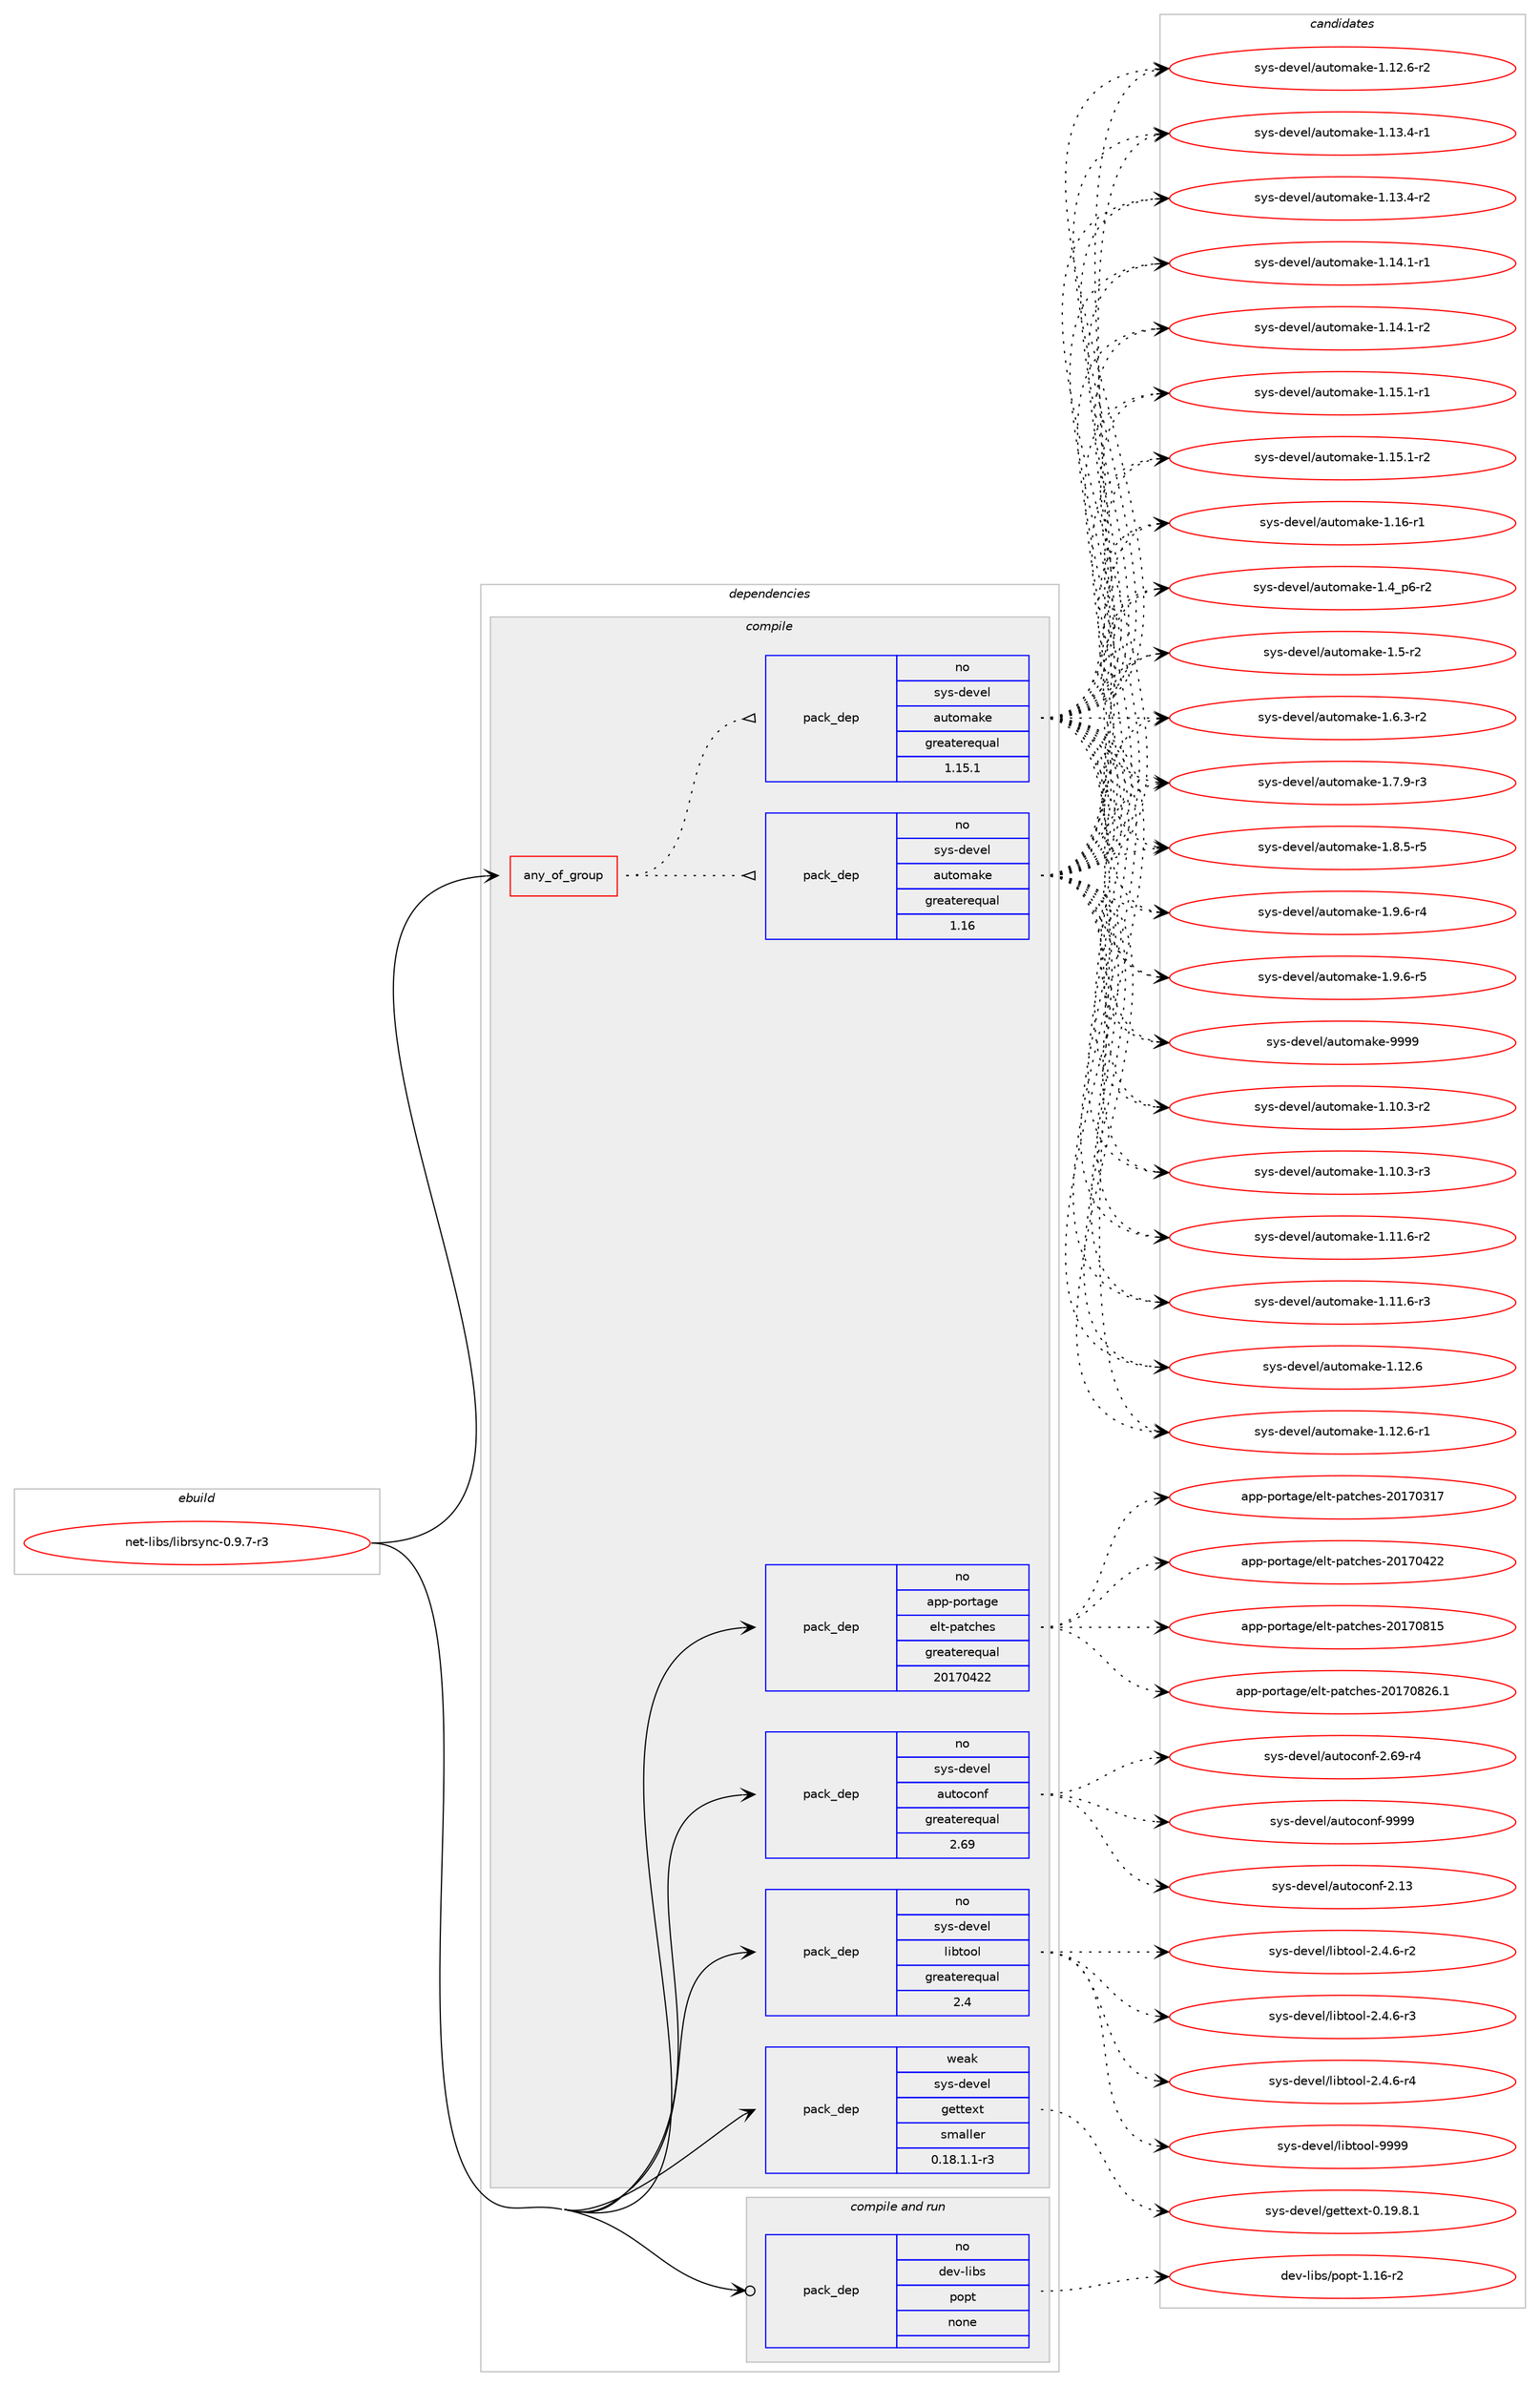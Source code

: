 digraph prolog {

# *************
# Graph options
# *************

newrank=true;
concentrate=true;
compound=true;
graph [rankdir=LR,fontname=Helvetica,fontsize=10,ranksep=1.5];#, ranksep=2.5, nodesep=0.2];
edge  [arrowhead=vee];
node  [fontname=Helvetica,fontsize=10];

# **********
# The ebuild
# **********

subgraph cluster_leftcol {
color=gray;
rank=same;
label=<<i>ebuild</i>>;
id [label="net-libs/librsync-0.9.7-r3", color=red, width=4, href="../net-libs/librsync-0.9.7-r3.svg"];
}

# ****************
# The dependencies
# ****************

subgraph cluster_midcol {
color=gray;
label=<<i>dependencies</i>>;
subgraph cluster_compile {
fillcolor="#eeeeee";
style=filled;
label=<<i>compile</i>>;
subgraph any17 {
dependency573 [label=<<TABLE BORDER="0" CELLBORDER="1" CELLSPACING="0" CELLPADDING="4"><TR><TD CELLPADDING="10">any_of_group</TD></TR></TABLE>>, shape=none, color=red];subgraph pack436 {
dependency574 [label=<<TABLE BORDER="0" CELLBORDER="1" CELLSPACING="0" CELLPADDING="4" WIDTH="220"><TR><TD ROWSPAN="6" CELLPADDING="30">pack_dep</TD></TR><TR><TD WIDTH="110">no</TD></TR><TR><TD>sys-devel</TD></TR><TR><TD>automake</TD></TR><TR><TD>greaterequal</TD></TR><TR><TD>1.16</TD></TR></TABLE>>, shape=none, color=blue];
}
dependency573:e -> dependency574:w [weight=20,style="dotted",arrowhead="oinv"];
subgraph pack437 {
dependency575 [label=<<TABLE BORDER="0" CELLBORDER="1" CELLSPACING="0" CELLPADDING="4" WIDTH="220"><TR><TD ROWSPAN="6" CELLPADDING="30">pack_dep</TD></TR><TR><TD WIDTH="110">no</TD></TR><TR><TD>sys-devel</TD></TR><TR><TD>automake</TD></TR><TR><TD>greaterequal</TD></TR><TR><TD>1.15.1</TD></TR></TABLE>>, shape=none, color=blue];
}
dependency573:e -> dependency575:w [weight=20,style="dotted",arrowhead="oinv"];
}
id:e -> dependency573:w [weight=20,style="solid",arrowhead="vee"];
subgraph pack438 {
dependency576 [label=<<TABLE BORDER="0" CELLBORDER="1" CELLSPACING="0" CELLPADDING="4" WIDTH="220"><TR><TD ROWSPAN="6" CELLPADDING="30">pack_dep</TD></TR><TR><TD WIDTH="110">no</TD></TR><TR><TD>app-portage</TD></TR><TR><TD>elt-patches</TD></TR><TR><TD>greaterequal</TD></TR><TR><TD>20170422</TD></TR></TABLE>>, shape=none, color=blue];
}
id:e -> dependency576:w [weight=20,style="solid",arrowhead="vee"];
subgraph pack439 {
dependency577 [label=<<TABLE BORDER="0" CELLBORDER="1" CELLSPACING="0" CELLPADDING="4" WIDTH="220"><TR><TD ROWSPAN="6" CELLPADDING="30">pack_dep</TD></TR><TR><TD WIDTH="110">no</TD></TR><TR><TD>sys-devel</TD></TR><TR><TD>autoconf</TD></TR><TR><TD>greaterequal</TD></TR><TR><TD>2.69</TD></TR></TABLE>>, shape=none, color=blue];
}
id:e -> dependency577:w [weight=20,style="solid",arrowhead="vee"];
subgraph pack440 {
dependency578 [label=<<TABLE BORDER="0" CELLBORDER="1" CELLSPACING="0" CELLPADDING="4" WIDTH="220"><TR><TD ROWSPAN="6" CELLPADDING="30">pack_dep</TD></TR><TR><TD WIDTH="110">no</TD></TR><TR><TD>sys-devel</TD></TR><TR><TD>libtool</TD></TR><TR><TD>greaterequal</TD></TR><TR><TD>2.4</TD></TR></TABLE>>, shape=none, color=blue];
}
id:e -> dependency578:w [weight=20,style="solid",arrowhead="vee"];
subgraph pack441 {
dependency579 [label=<<TABLE BORDER="0" CELLBORDER="1" CELLSPACING="0" CELLPADDING="4" WIDTH="220"><TR><TD ROWSPAN="6" CELLPADDING="30">pack_dep</TD></TR><TR><TD WIDTH="110">weak</TD></TR><TR><TD>sys-devel</TD></TR><TR><TD>gettext</TD></TR><TR><TD>smaller</TD></TR><TR><TD>0.18.1.1-r3</TD></TR></TABLE>>, shape=none, color=blue];
}
id:e -> dependency579:w [weight=20,style="solid",arrowhead="vee"];
}
subgraph cluster_compileandrun {
fillcolor="#eeeeee";
style=filled;
label=<<i>compile and run</i>>;
subgraph pack442 {
dependency580 [label=<<TABLE BORDER="0" CELLBORDER="1" CELLSPACING="0" CELLPADDING="4" WIDTH="220"><TR><TD ROWSPAN="6" CELLPADDING="30">pack_dep</TD></TR><TR><TD WIDTH="110">no</TD></TR><TR><TD>dev-libs</TD></TR><TR><TD>popt</TD></TR><TR><TD>none</TD></TR><TR><TD></TD></TR></TABLE>>, shape=none, color=blue];
}
id:e -> dependency580:w [weight=20,style="solid",arrowhead="odotvee"];
}
subgraph cluster_run {
fillcolor="#eeeeee";
style=filled;
label=<<i>run</i>>;
}
}

# **************
# The candidates
# **************

subgraph cluster_choices {
rank=same;
color=gray;
label=<<i>candidates</i>>;

subgraph choice436 {
color=black;
nodesep=1;
choice11512111545100101118101108479711711611110997107101454946494846514511450 [label="sys-devel/automake-1.10.3-r2", color=red, width=4,href="../sys-devel/automake-1.10.3-r2.svg"];
choice11512111545100101118101108479711711611110997107101454946494846514511451 [label="sys-devel/automake-1.10.3-r3", color=red, width=4,href="../sys-devel/automake-1.10.3-r3.svg"];
choice11512111545100101118101108479711711611110997107101454946494946544511450 [label="sys-devel/automake-1.11.6-r2", color=red, width=4,href="../sys-devel/automake-1.11.6-r2.svg"];
choice11512111545100101118101108479711711611110997107101454946494946544511451 [label="sys-devel/automake-1.11.6-r3", color=red, width=4,href="../sys-devel/automake-1.11.6-r3.svg"];
choice1151211154510010111810110847971171161111099710710145494649504654 [label="sys-devel/automake-1.12.6", color=red, width=4,href="../sys-devel/automake-1.12.6.svg"];
choice11512111545100101118101108479711711611110997107101454946495046544511449 [label="sys-devel/automake-1.12.6-r1", color=red, width=4,href="../sys-devel/automake-1.12.6-r1.svg"];
choice11512111545100101118101108479711711611110997107101454946495046544511450 [label="sys-devel/automake-1.12.6-r2", color=red, width=4,href="../sys-devel/automake-1.12.6-r2.svg"];
choice11512111545100101118101108479711711611110997107101454946495146524511449 [label="sys-devel/automake-1.13.4-r1", color=red, width=4,href="../sys-devel/automake-1.13.4-r1.svg"];
choice11512111545100101118101108479711711611110997107101454946495146524511450 [label="sys-devel/automake-1.13.4-r2", color=red, width=4,href="../sys-devel/automake-1.13.4-r2.svg"];
choice11512111545100101118101108479711711611110997107101454946495246494511449 [label="sys-devel/automake-1.14.1-r1", color=red, width=4,href="../sys-devel/automake-1.14.1-r1.svg"];
choice11512111545100101118101108479711711611110997107101454946495246494511450 [label="sys-devel/automake-1.14.1-r2", color=red, width=4,href="../sys-devel/automake-1.14.1-r2.svg"];
choice11512111545100101118101108479711711611110997107101454946495346494511449 [label="sys-devel/automake-1.15.1-r1", color=red, width=4,href="../sys-devel/automake-1.15.1-r1.svg"];
choice11512111545100101118101108479711711611110997107101454946495346494511450 [label="sys-devel/automake-1.15.1-r2", color=red, width=4,href="../sys-devel/automake-1.15.1-r2.svg"];
choice1151211154510010111810110847971171161111099710710145494649544511449 [label="sys-devel/automake-1.16-r1", color=red, width=4,href="../sys-devel/automake-1.16-r1.svg"];
choice115121115451001011181011084797117116111109971071014549465295112544511450 [label="sys-devel/automake-1.4_p6-r2", color=red, width=4,href="../sys-devel/automake-1.4_p6-r2.svg"];
choice11512111545100101118101108479711711611110997107101454946534511450 [label="sys-devel/automake-1.5-r2", color=red, width=4,href="../sys-devel/automake-1.5-r2.svg"];
choice115121115451001011181011084797117116111109971071014549465446514511450 [label="sys-devel/automake-1.6.3-r2", color=red, width=4,href="../sys-devel/automake-1.6.3-r2.svg"];
choice115121115451001011181011084797117116111109971071014549465546574511451 [label="sys-devel/automake-1.7.9-r3", color=red, width=4,href="../sys-devel/automake-1.7.9-r3.svg"];
choice115121115451001011181011084797117116111109971071014549465646534511453 [label="sys-devel/automake-1.8.5-r5", color=red, width=4,href="../sys-devel/automake-1.8.5-r5.svg"];
choice115121115451001011181011084797117116111109971071014549465746544511452 [label="sys-devel/automake-1.9.6-r4", color=red, width=4,href="../sys-devel/automake-1.9.6-r4.svg"];
choice115121115451001011181011084797117116111109971071014549465746544511453 [label="sys-devel/automake-1.9.6-r5", color=red, width=4,href="../sys-devel/automake-1.9.6-r5.svg"];
choice115121115451001011181011084797117116111109971071014557575757 [label="sys-devel/automake-9999", color=red, width=4,href="../sys-devel/automake-9999.svg"];
dependency574:e -> choice11512111545100101118101108479711711611110997107101454946494846514511450:w [style=dotted,weight="100"];
dependency574:e -> choice11512111545100101118101108479711711611110997107101454946494846514511451:w [style=dotted,weight="100"];
dependency574:e -> choice11512111545100101118101108479711711611110997107101454946494946544511450:w [style=dotted,weight="100"];
dependency574:e -> choice11512111545100101118101108479711711611110997107101454946494946544511451:w [style=dotted,weight="100"];
dependency574:e -> choice1151211154510010111810110847971171161111099710710145494649504654:w [style=dotted,weight="100"];
dependency574:e -> choice11512111545100101118101108479711711611110997107101454946495046544511449:w [style=dotted,weight="100"];
dependency574:e -> choice11512111545100101118101108479711711611110997107101454946495046544511450:w [style=dotted,weight="100"];
dependency574:e -> choice11512111545100101118101108479711711611110997107101454946495146524511449:w [style=dotted,weight="100"];
dependency574:e -> choice11512111545100101118101108479711711611110997107101454946495146524511450:w [style=dotted,weight="100"];
dependency574:e -> choice11512111545100101118101108479711711611110997107101454946495246494511449:w [style=dotted,weight="100"];
dependency574:e -> choice11512111545100101118101108479711711611110997107101454946495246494511450:w [style=dotted,weight="100"];
dependency574:e -> choice11512111545100101118101108479711711611110997107101454946495346494511449:w [style=dotted,weight="100"];
dependency574:e -> choice11512111545100101118101108479711711611110997107101454946495346494511450:w [style=dotted,weight="100"];
dependency574:e -> choice1151211154510010111810110847971171161111099710710145494649544511449:w [style=dotted,weight="100"];
dependency574:e -> choice115121115451001011181011084797117116111109971071014549465295112544511450:w [style=dotted,weight="100"];
dependency574:e -> choice11512111545100101118101108479711711611110997107101454946534511450:w [style=dotted,weight="100"];
dependency574:e -> choice115121115451001011181011084797117116111109971071014549465446514511450:w [style=dotted,weight="100"];
dependency574:e -> choice115121115451001011181011084797117116111109971071014549465546574511451:w [style=dotted,weight="100"];
dependency574:e -> choice115121115451001011181011084797117116111109971071014549465646534511453:w [style=dotted,weight="100"];
dependency574:e -> choice115121115451001011181011084797117116111109971071014549465746544511452:w [style=dotted,weight="100"];
dependency574:e -> choice115121115451001011181011084797117116111109971071014549465746544511453:w [style=dotted,weight="100"];
dependency574:e -> choice115121115451001011181011084797117116111109971071014557575757:w [style=dotted,weight="100"];
}
subgraph choice437 {
color=black;
nodesep=1;
choice11512111545100101118101108479711711611110997107101454946494846514511450 [label="sys-devel/automake-1.10.3-r2", color=red, width=4,href="../sys-devel/automake-1.10.3-r2.svg"];
choice11512111545100101118101108479711711611110997107101454946494846514511451 [label="sys-devel/automake-1.10.3-r3", color=red, width=4,href="../sys-devel/automake-1.10.3-r3.svg"];
choice11512111545100101118101108479711711611110997107101454946494946544511450 [label="sys-devel/automake-1.11.6-r2", color=red, width=4,href="../sys-devel/automake-1.11.6-r2.svg"];
choice11512111545100101118101108479711711611110997107101454946494946544511451 [label="sys-devel/automake-1.11.6-r3", color=red, width=4,href="../sys-devel/automake-1.11.6-r3.svg"];
choice1151211154510010111810110847971171161111099710710145494649504654 [label="sys-devel/automake-1.12.6", color=red, width=4,href="../sys-devel/automake-1.12.6.svg"];
choice11512111545100101118101108479711711611110997107101454946495046544511449 [label="sys-devel/automake-1.12.6-r1", color=red, width=4,href="../sys-devel/automake-1.12.6-r1.svg"];
choice11512111545100101118101108479711711611110997107101454946495046544511450 [label="sys-devel/automake-1.12.6-r2", color=red, width=4,href="../sys-devel/automake-1.12.6-r2.svg"];
choice11512111545100101118101108479711711611110997107101454946495146524511449 [label="sys-devel/automake-1.13.4-r1", color=red, width=4,href="../sys-devel/automake-1.13.4-r1.svg"];
choice11512111545100101118101108479711711611110997107101454946495146524511450 [label="sys-devel/automake-1.13.4-r2", color=red, width=4,href="../sys-devel/automake-1.13.4-r2.svg"];
choice11512111545100101118101108479711711611110997107101454946495246494511449 [label="sys-devel/automake-1.14.1-r1", color=red, width=4,href="../sys-devel/automake-1.14.1-r1.svg"];
choice11512111545100101118101108479711711611110997107101454946495246494511450 [label="sys-devel/automake-1.14.1-r2", color=red, width=4,href="../sys-devel/automake-1.14.1-r2.svg"];
choice11512111545100101118101108479711711611110997107101454946495346494511449 [label="sys-devel/automake-1.15.1-r1", color=red, width=4,href="../sys-devel/automake-1.15.1-r1.svg"];
choice11512111545100101118101108479711711611110997107101454946495346494511450 [label="sys-devel/automake-1.15.1-r2", color=red, width=4,href="../sys-devel/automake-1.15.1-r2.svg"];
choice1151211154510010111810110847971171161111099710710145494649544511449 [label="sys-devel/automake-1.16-r1", color=red, width=4,href="../sys-devel/automake-1.16-r1.svg"];
choice115121115451001011181011084797117116111109971071014549465295112544511450 [label="sys-devel/automake-1.4_p6-r2", color=red, width=4,href="../sys-devel/automake-1.4_p6-r2.svg"];
choice11512111545100101118101108479711711611110997107101454946534511450 [label="sys-devel/automake-1.5-r2", color=red, width=4,href="../sys-devel/automake-1.5-r2.svg"];
choice115121115451001011181011084797117116111109971071014549465446514511450 [label="sys-devel/automake-1.6.3-r2", color=red, width=4,href="../sys-devel/automake-1.6.3-r2.svg"];
choice115121115451001011181011084797117116111109971071014549465546574511451 [label="sys-devel/automake-1.7.9-r3", color=red, width=4,href="../sys-devel/automake-1.7.9-r3.svg"];
choice115121115451001011181011084797117116111109971071014549465646534511453 [label="sys-devel/automake-1.8.5-r5", color=red, width=4,href="../sys-devel/automake-1.8.5-r5.svg"];
choice115121115451001011181011084797117116111109971071014549465746544511452 [label="sys-devel/automake-1.9.6-r4", color=red, width=4,href="../sys-devel/automake-1.9.6-r4.svg"];
choice115121115451001011181011084797117116111109971071014549465746544511453 [label="sys-devel/automake-1.9.6-r5", color=red, width=4,href="../sys-devel/automake-1.9.6-r5.svg"];
choice115121115451001011181011084797117116111109971071014557575757 [label="sys-devel/automake-9999", color=red, width=4,href="../sys-devel/automake-9999.svg"];
dependency575:e -> choice11512111545100101118101108479711711611110997107101454946494846514511450:w [style=dotted,weight="100"];
dependency575:e -> choice11512111545100101118101108479711711611110997107101454946494846514511451:w [style=dotted,weight="100"];
dependency575:e -> choice11512111545100101118101108479711711611110997107101454946494946544511450:w [style=dotted,weight="100"];
dependency575:e -> choice11512111545100101118101108479711711611110997107101454946494946544511451:w [style=dotted,weight="100"];
dependency575:e -> choice1151211154510010111810110847971171161111099710710145494649504654:w [style=dotted,weight="100"];
dependency575:e -> choice11512111545100101118101108479711711611110997107101454946495046544511449:w [style=dotted,weight="100"];
dependency575:e -> choice11512111545100101118101108479711711611110997107101454946495046544511450:w [style=dotted,weight="100"];
dependency575:e -> choice11512111545100101118101108479711711611110997107101454946495146524511449:w [style=dotted,weight="100"];
dependency575:e -> choice11512111545100101118101108479711711611110997107101454946495146524511450:w [style=dotted,weight="100"];
dependency575:e -> choice11512111545100101118101108479711711611110997107101454946495246494511449:w [style=dotted,weight="100"];
dependency575:e -> choice11512111545100101118101108479711711611110997107101454946495246494511450:w [style=dotted,weight="100"];
dependency575:e -> choice11512111545100101118101108479711711611110997107101454946495346494511449:w [style=dotted,weight="100"];
dependency575:e -> choice11512111545100101118101108479711711611110997107101454946495346494511450:w [style=dotted,weight="100"];
dependency575:e -> choice1151211154510010111810110847971171161111099710710145494649544511449:w [style=dotted,weight="100"];
dependency575:e -> choice115121115451001011181011084797117116111109971071014549465295112544511450:w [style=dotted,weight="100"];
dependency575:e -> choice11512111545100101118101108479711711611110997107101454946534511450:w [style=dotted,weight="100"];
dependency575:e -> choice115121115451001011181011084797117116111109971071014549465446514511450:w [style=dotted,weight="100"];
dependency575:e -> choice115121115451001011181011084797117116111109971071014549465546574511451:w [style=dotted,weight="100"];
dependency575:e -> choice115121115451001011181011084797117116111109971071014549465646534511453:w [style=dotted,weight="100"];
dependency575:e -> choice115121115451001011181011084797117116111109971071014549465746544511452:w [style=dotted,weight="100"];
dependency575:e -> choice115121115451001011181011084797117116111109971071014549465746544511453:w [style=dotted,weight="100"];
dependency575:e -> choice115121115451001011181011084797117116111109971071014557575757:w [style=dotted,weight="100"];
}
subgraph choice438 {
color=black;
nodesep=1;
choice97112112451121111141169710310147101108116451129711699104101115455048495548514955 [label="app-portage/elt-patches-20170317", color=red, width=4,href="../app-portage/elt-patches-20170317.svg"];
choice97112112451121111141169710310147101108116451129711699104101115455048495548525050 [label="app-portage/elt-patches-20170422", color=red, width=4,href="../app-portage/elt-patches-20170422.svg"];
choice97112112451121111141169710310147101108116451129711699104101115455048495548564953 [label="app-portage/elt-patches-20170815", color=red, width=4,href="../app-portage/elt-patches-20170815.svg"];
choice971121124511211111411697103101471011081164511297116991041011154550484955485650544649 [label="app-portage/elt-patches-20170826.1", color=red, width=4,href="../app-portage/elt-patches-20170826.1.svg"];
dependency576:e -> choice97112112451121111141169710310147101108116451129711699104101115455048495548514955:w [style=dotted,weight="100"];
dependency576:e -> choice97112112451121111141169710310147101108116451129711699104101115455048495548525050:w [style=dotted,weight="100"];
dependency576:e -> choice97112112451121111141169710310147101108116451129711699104101115455048495548564953:w [style=dotted,weight="100"];
dependency576:e -> choice971121124511211111411697103101471011081164511297116991041011154550484955485650544649:w [style=dotted,weight="100"];
}
subgraph choice439 {
color=black;
nodesep=1;
choice115121115451001011181011084797117116111991111101024550464951 [label="sys-devel/autoconf-2.13", color=red, width=4,href="../sys-devel/autoconf-2.13.svg"];
choice1151211154510010111810110847971171161119911111010245504654574511452 [label="sys-devel/autoconf-2.69-r4", color=red, width=4,href="../sys-devel/autoconf-2.69-r4.svg"];
choice115121115451001011181011084797117116111991111101024557575757 [label="sys-devel/autoconf-9999", color=red, width=4,href="../sys-devel/autoconf-9999.svg"];
dependency577:e -> choice115121115451001011181011084797117116111991111101024550464951:w [style=dotted,weight="100"];
dependency577:e -> choice1151211154510010111810110847971171161119911111010245504654574511452:w [style=dotted,weight="100"];
dependency577:e -> choice115121115451001011181011084797117116111991111101024557575757:w [style=dotted,weight="100"];
}
subgraph choice440 {
color=black;
nodesep=1;
choice1151211154510010111810110847108105981161111111084550465246544511450 [label="sys-devel/libtool-2.4.6-r2", color=red, width=4,href="../sys-devel/libtool-2.4.6-r2.svg"];
choice1151211154510010111810110847108105981161111111084550465246544511451 [label="sys-devel/libtool-2.4.6-r3", color=red, width=4,href="../sys-devel/libtool-2.4.6-r3.svg"];
choice1151211154510010111810110847108105981161111111084550465246544511452 [label="sys-devel/libtool-2.4.6-r4", color=red, width=4,href="../sys-devel/libtool-2.4.6-r4.svg"];
choice1151211154510010111810110847108105981161111111084557575757 [label="sys-devel/libtool-9999", color=red, width=4,href="../sys-devel/libtool-9999.svg"];
dependency578:e -> choice1151211154510010111810110847108105981161111111084550465246544511450:w [style=dotted,weight="100"];
dependency578:e -> choice1151211154510010111810110847108105981161111111084550465246544511451:w [style=dotted,weight="100"];
dependency578:e -> choice1151211154510010111810110847108105981161111111084550465246544511452:w [style=dotted,weight="100"];
dependency578:e -> choice1151211154510010111810110847108105981161111111084557575757:w [style=dotted,weight="100"];
}
subgraph choice441 {
color=black;
nodesep=1;
choice1151211154510010111810110847103101116116101120116454846495746564649 [label="sys-devel/gettext-0.19.8.1", color=red, width=4,href="../sys-devel/gettext-0.19.8.1.svg"];
dependency579:e -> choice1151211154510010111810110847103101116116101120116454846495746564649:w [style=dotted,weight="100"];
}
subgraph choice442 {
color=black;
nodesep=1;
choice10010111845108105981154711211111211645494649544511450 [label="dev-libs/popt-1.16-r2", color=red, width=4,href="../dev-libs/popt-1.16-r2.svg"];
dependency580:e -> choice10010111845108105981154711211111211645494649544511450:w [style=dotted,weight="100"];
}
}

}
